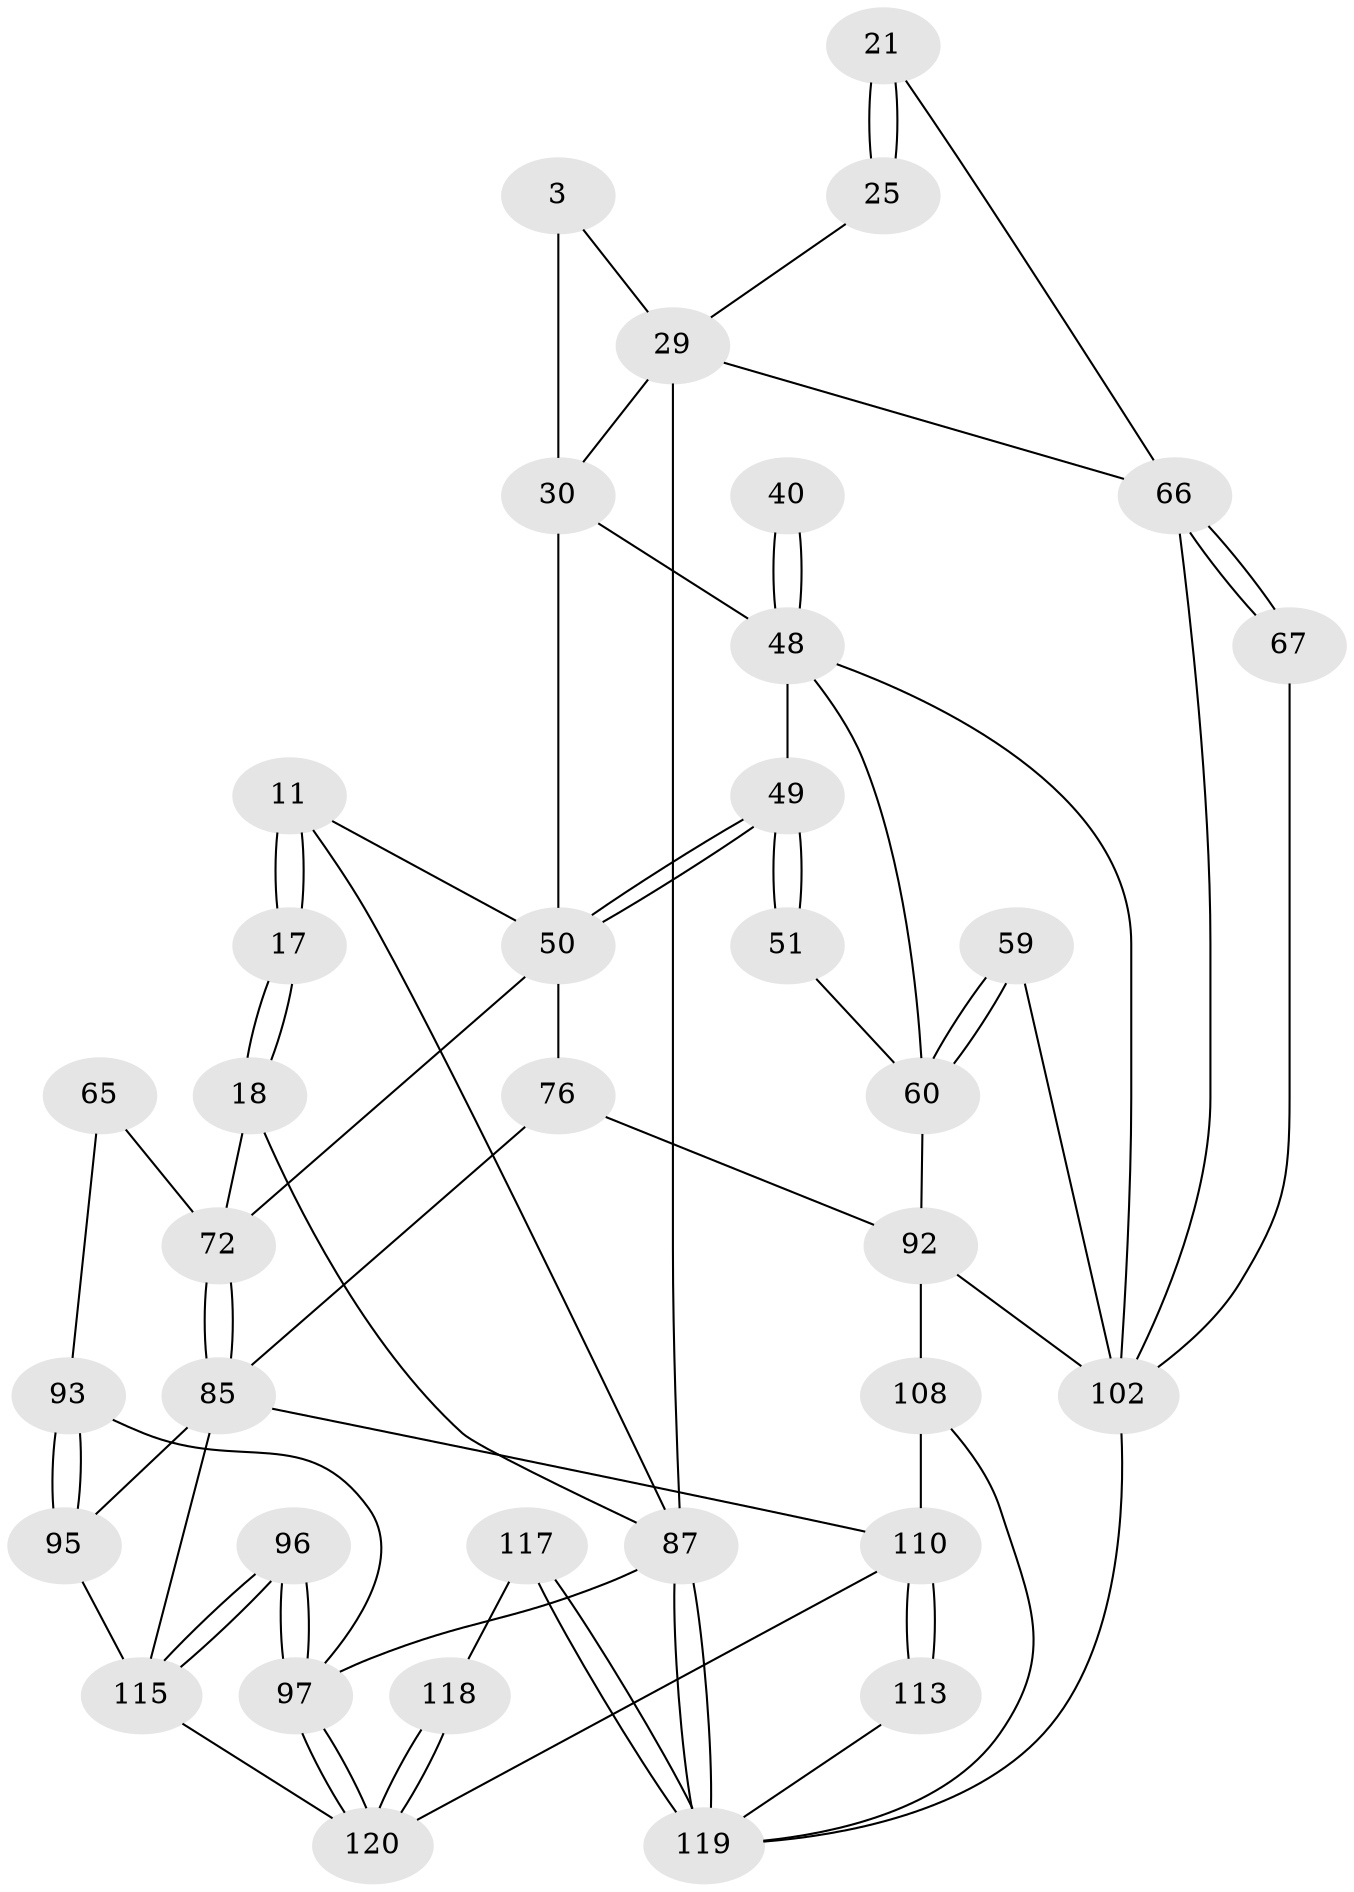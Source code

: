 // original degree distribution, {3: 0.03333333333333333, 4: 0.225, 6: 0.24166666666666667, 5: 0.5}
// Generated by graph-tools (version 1.1) at 2025/05/03/04/25 22:05:56]
// undirected, 36 vertices, 76 edges
graph export_dot {
graph [start="1"]
  node [color=gray90,style=filled];
  3 [pos="+0.8267175289836458+0.13135010250587592",super="+2+1"];
  11 [pos="+0.4097469428271882+0",super="+10"];
  17 [pos="+0.3698574783534303+0.18846933005734576"];
  18 [pos="+0.3665354223647052+0.19064065968638708"];
  21 [pos="+1+0.2791972438912365"];
  25 [pos="+0.967399457777692+0.20876065516407857",super="+20"];
  29 [pos="+0.892830121343068+0.2619012665569082",super="+26+24"];
  30 [pos="+0.8204370865150492+0.2162493998964796",super="+28"];
  40 [pos="+0.7673441047890055+0.33321401667453754"];
  48 [pos="+0.7863312167652623+0.33303435691621625",super="+38+39+41"];
  49 [pos="+0.6058366437862336+0.3785475947791247",super="+36+35"];
  50 [pos="+0.5833099553277733+0.3882043904063487",super="+42+43"];
  51 [pos="+0.6502790739347482+0.3763805311005111"];
  59 [pos="+0.78069841189466+0.4930997472182562"];
  60 [pos="+0.7201675016114601+0.5226117293598014",super="+57+56"];
  65 [pos="+0.18053616353722984+0.44466316187705585",super="+53"];
  66 [pos="+1+0.34526116275360985",super="+31+32"];
  67 [pos="+0.9967208598921254+0.4340077562239274",super="+46"];
  72 [pos="+0.35606404763348376+0.5357372943843864",super="+64+44+45+52"];
  76 [pos="+0.5911848824262206+0.5920967555287778",super="+68+63+70"];
  85 [pos="+0.3471675600477698+0.6615530252067359",super="+84+77"];
  87 [pos="+1+1",super="+13+19"];
  92 [pos="+0.7674613304377478+0.7013531565259322",super="+62+75"];
  93 [pos="+0.05920175118040345+0.7351986933238321",super="+82"];
  95 [pos="+0.13447763746158417+0.72076990042459",super="+86"];
  96 [pos="+0+1"];
  97 [pos="+0+1",super="+14+94"];
  102 [pos="+0.8570277020954892+0.7339764586682265",super="+91"];
  108 [pos="+0.6827990472863988+0.767573723173516",super="+98+99"];
  110 [pos="+0.4403420916328013+0.9094354729323095",super="+109"];
  113 [pos="+0.5759930168823227+0.8530684955243959"];
  115 [pos="+0.20777473145868613+0.9234579956350926",super="+104+103"];
  117 [pos="+0.6818154140194302+1"];
  118 [pos="+0.5286413228601656+1"];
  119 [pos="+0.7113707594515274+1",super="+114+105"];
  120 [pos="+0.3296770287204645+1",super="+116+112"];
  3 -- 29;
  3 -- 30 [weight=3];
  11 -- 17 [weight=2];
  11 -- 17;
  11 -- 87;
  11 -- 50;
  17 -- 18;
  17 -- 18;
  18 -- 72;
  18 -- 87;
  21 -- 25 [weight=2];
  21 -- 25;
  21 -- 66;
  25 -- 29;
  29 -- 30;
  29 -- 66 [weight=2];
  29 -- 87 [weight=2];
  30 -- 48 [weight=2];
  30 -- 50;
  40 -- 48 [weight=3];
  40 -- 48;
  48 -- 49;
  48 -- 60;
  48 -- 102;
  49 -- 50 [weight=2];
  49 -- 50;
  49 -- 51 [weight=2];
  49 -- 51;
  50 -- 76 [weight=2];
  50 -- 72;
  51 -- 60;
  59 -- 60 [weight=2];
  59 -- 60;
  59 -- 102;
  60 -- 92;
  65 -- 72 [weight=2];
  65 -- 93 [weight=2];
  66 -- 67 [weight=2];
  66 -- 67;
  66 -- 102;
  67 -- 102 [weight=2];
  72 -- 85 [weight=2];
  72 -- 85;
  76 -- 92 [weight=2];
  76 -- 85 [weight=3];
  85 -- 95;
  85 -- 115;
  85 -- 110;
  87 -- 119 [weight=2];
  87 -- 119;
  87 -- 97 [weight=3];
  92 -- 108 [weight=2];
  92 -- 102;
  93 -- 95 [weight=2];
  93 -- 95;
  93 -- 97 [weight=2];
  95 -- 115;
  96 -- 97 [weight=2];
  96 -- 97;
  96 -- 115;
  96 -- 115;
  97 -- 120;
  97 -- 120;
  102 -- 119 [weight=3];
  108 -- 110 [weight=2];
  108 -- 119;
  110 -- 113 [weight=2];
  110 -- 113;
  110 -- 120;
  113 -- 119;
  115 -- 120 [weight=2];
  117 -- 118;
  117 -- 119 [weight=2];
  117 -- 119;
  118 -- 120 [weight=2];
  118 -- 120;
}
